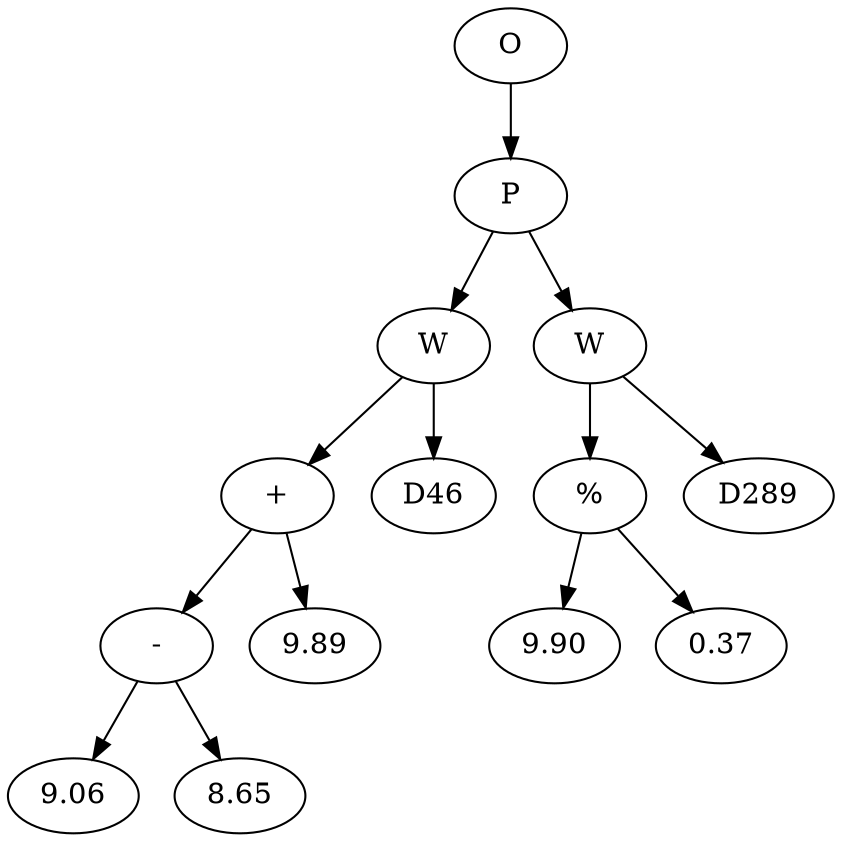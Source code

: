 // Tree
digraph {
	43239759 [label=O]
	43239760 [label=P]
	43239759 -> 43239760
	43239761 [label=W]
	43239760 -> 43239761
	43239762 [label="+"]
	43239761 -> 43239762
	43239763 [label="-"]
	43239762 -> 43239763
	43239764 [label=9.06]
	43239763 -> 43239764
	43239765 [label=8.65]
	43239763 -> 43239765
	43239766 [label=9.89]
	43239762 -> 43239766
	43239767 [label=D46]
	43239761 -> 43239767
	43239768 [label=W]
	43239760 -> 43239768
	43239769 [label="%"]
	43239768 -> 43239769
	43239770 [label=9.90]
	43239769 -> 43239770
	43239771 [label=0.37]
	43239769 -> 43239771
	43239772 [label=D289]
	43239768 -> 43239772
}
